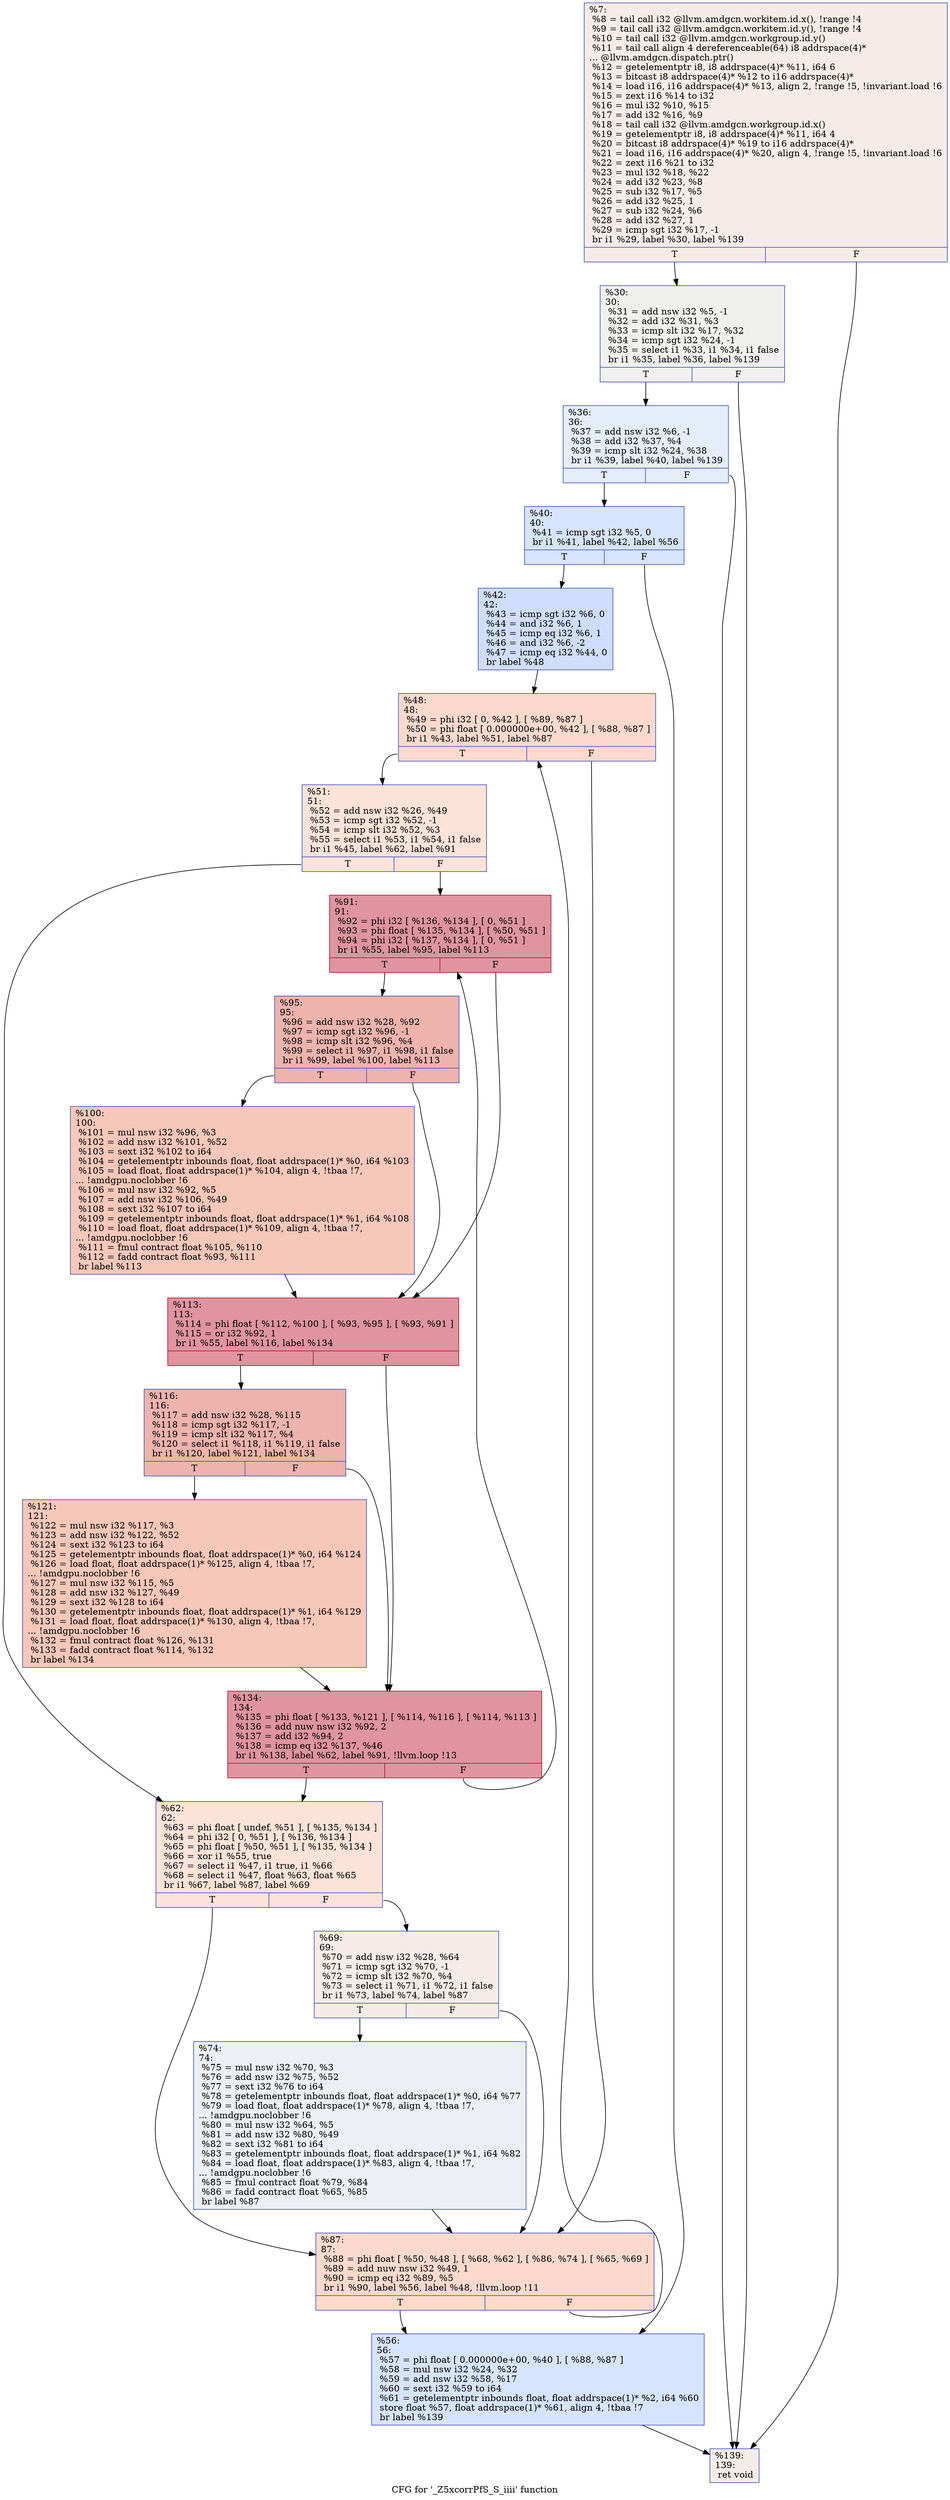 digraph "CFG for '_Z5xcorrPfS_S_iiii' function" {
	label="CFG for '_Z5xcorrPfS_S_iiii' function";

	Node0x5382800 [shape=record,color="#3d50c3ff", style=filled, fillcolor="#ead5c970",label="{%7:\l  %8 = tail call i32 @llvm.amdgcn.workitem.id.x(), !range !4\l  %9 = tail call i32 @llvm.amdgcn.workitem.id.y(), !range !4\l  %10 = tail call i32 @llvm.amdgcn.workgroup.id.y()\l  %11 = tail call align 4 dereferenceable(64) i8 addrspace(4)*\l... @llvm.amdgcn.dispatch.ptr()\l  %12 = getelementptr i8, i8 addrspace(4)* %11, i64 6\l  %13 = bitcast i8 addrspace(4)* %12 to i16 addrspace(4)*\l  %14 = load i16, i16 addrspace(4)* %13, align 2, !range !5, !invariant.load !6\l  %15 = zext i16 %14 to i32\l  %16 = mul i32 %10, %15\l  %17 = add i32 %16, %9\l  %18 = tail call i32 @llvm.amdgcn.workgroup.id.x()\l  %19 = getelementptr i8, i8 addrspace(4)* %11, i64 4\l  %20 = bitcast i8 addrspace(4)* %19 to i16 addrspace(4)*\l  %21 = load i16, i16 addrspace(4)* %20, align 4, !range !5, !invariant.load !6\l  %22 = zext i16 %21 to i32\l  %23 = mul i32 %18, %22\l  %24 = add i32 %23, %8\l  %25 = sub i32 %17, %5\l  %26 = add i32 %25, 1\l  %27 = sub i32 %24, %6\l  %28 = add i32 %27, 1\l  %29 = icmp sgt i32 %17, -1\l  br i1 %29, label %30, label %139\l|{<s0>T|<s1>F}}"];
	Node0x5382800:s0 -> Node0x5386370;
	Node0x5382800:s1 -> Node0x5386400;
	Node0x5386370 [shape=record,color="#3d50c3ff", style=filled, fillcolor="#dedcdb70",label="{%30:\l30:                                               \l  %31 = add nsw i32 %5, -1\l  %32 = add i32 %31, %3\l  %33 = icmp slt i32 %17, %32\l  %34 = icmp sgt i32 %24, -1\l  %35 = select i1 %33, i1 %34, i1 false\l  br i1 %35, label %36, label %139\l|{<s0>T|<s1>F}}"];
	Node0x5386370:s0 -> Node0x5384e70;
	Node0x5386370:s1 -> Node0x5386400;
	Node0x5384e70 [shape=record,color="#3d50c3ff", style=filled, fillcolor="#c5d6f270",label="{%36:\l36:                                               \l  %37 = add nsw i32 %6, -1\l  %38 = add i32 %37, %4\l  %39 = icmp slt i32 %24, %38\l  br i1 %39, label %40, label %139\l|{<s0>T|<s1>F}}"];
	Node0x5384e70:s0 -> Node0x5386c10;
	Node0x5384e70:s1 -> Node0x5386400;
	Node0x5386c10 [shape=record,color="#3d50c3ff", style=filled, fillcolor="#a5c3fe70",label="{%40:\l40:                                               \l  %41 = icmp sgt i32 %5, 0\l  br i1 %41, label %42, label %56\l|{<s0>T|<s1>F}}"];
	Node0x5386c10:s0 -> Node0x5386dd0;
	Node0x5386c10:s1 -> Node0x5386e20;
	Node0x5386dd0 [shape=record,color="#3d50c3ff", style=filled, fillcolor="#93b5fe70",label="{%42:\l42:                                               \l  %43 = icmp sgt i32 %6, 0\l  %44 = and i32 %6, 1\l  %45 = icmp eq i32 %6, 1\l  %46 = and i32 %6, -2\l  %47 = icmp eq i32 %44, 0\l  br label %48\l}"];
	Node0x5386dd0 -> Node0x5387260;
	Node0x5387260 [shape=record,color="#3d50c3ff", style=filled, fillcolor="#f7ac8e70",label="{%48:\l48:                                               \l  %49 = phi i32 [ 0, %42 ], [ %89, %87 ]\l  %50 = phi float [ 0.000000e+00, %42 ], [ %88, %87 ]\l  br i1 %43, label %51, label %87\l|{<s0>T|<s1>F}}"];
	Node0x5387260:s0 -> Node0x5388000;
	Node0x5387260:s1 -> Node0x5387350;
	Node0x5388000 [shape=record,color="#3d50c3ff", style=filled, fillcolor="#f6bfa670",label="{%51:\l51:                                               \l  %52 = add nsw i32 %26, %49\l  %53 = icmp sgt i32 %52, -1\l  %54 = icmp slt i32 %52, %3\l  %55 = select i1 %53, i1 %54, i1 false\l  br i1 %45, label %62, label %91\l|{<s0>T|<s1>F}}"];
	Node0x5388000:s0 -> Node0x53883a0;
	Node0x5388000:s1 -> Node0x53883f0;
	Node0x5386e20 [shape=record,color="#3d50c3ff", style=filled, fillcolor="#a5c3fe70",label="{%56:\l56:                                               \l  %57 = phi float [ 0.000000e+00, %40 ], [ %88, %87 ]\l  %58 = mul nsw i32 %24, %32\l  %59 = add nsw i32 %58, %17\l  %60 = sext i32 %59 to i64\l  %61 = getelementptr inbounds float, float addrspace(1)* %2, i64 %60\l  store float %57, float addrspace(1)* %61, align 4, !tbaa !7\l  br label %139\l}"];
	Node0x5386e20 -> Node0x5386400;
	Node0x53883a0 [shape=record,color="#3d50c3ff", style=filled, fillcolor="#f6bfa670",label="{%62:\l62:                                               \l  %63 = phi float [ undef, %51 ], [ %135, %134 ]\l  %64 = phi i32 [ 0, %51 ], [ %136, %134 ]\l  %65 = phi float [ %50, %51 ], [ %135, %134 ]\l  %66 = xor i1 %55, true\l  %67 = select i1 %47, i1 true, i1 %66\l  %68 = select i1 %47, float %63, float %65\l  br i1 %67, label %87, label %69\l|{<s0>T|<s1>F}}"];
	Node0x53883a0:s0 -> Node0x5387350;
	Node0x53883a0:s1 -> Node0x53867d0;
	Node0x53867d0 [shape=record,color="#3d50c3ff", style=filled, fillcolor="#ead5c970",label="{%69:\l69:                                               \l  %70 = add nsw i32 %28, %64\l  %71 = icmp sgt i32 %70, -1\l  %72 = icmp slt i32 %70, %4\l  %73 = select i1 %71, i1 %72, i1 false\l  br i1 %73, label %74, label %87\l|{<s0>T|<s1>F}}"];
	Node0x53867d0:s0 -> Node0x5386820;
	Node0x53867d0:s1 -> Node0x5387350;
	Node0x5386820 [shape=record,color="#3d50c3ff", style=filled, fillcolor="#d4dbe670",label="{%74:\l74:                                               \l  %75 = mul nsw i32 %70, %3\l  %76 = add nsw i32 %75, %52\l  %77 = sext i32 %76 to i64\l  %78 = getelementptr inbounds float, float addrspace(1)* %0, i64 %77\l  %79 = load float, float addrspace(1)* %78, align 4, !tbaa !7,\l... !amdgpu.noclobber !6\l  %80 = mul nsw i32 %64, %5\l  %81 = add nsw i32 %80, %49\l  %82 = sext i32 %81 to i64\l  %83 = getelementptr inbounds float, float addrspace(1)* %1, i64 %82\l  %84 = load float, float addrspace(1)* %83, align 4, !tbaa !7,\l... !amdgpu.noclobber !6\l  %85 = fmul contract float %79, %84\l  %86 = fadd contract float %65, %85\l  br label %87\l}"];
	Node0x5386820 -> Node0x5387350;
	Node0x5387350 [shape=record,color="#3d50c3ff", style=filled, fillcolor="#f7ac8e70",label="{%87:\l87:                                               \l  %88 = phi float [ %50, %48 ], [ %68, %62 ], [ %86, %74 ], [ %65, %69 ]\l  %89 = add nuw nsw i32 %49, 1\l  %90 = icmp eq i32 %89, %5\l  br i1 %90, label %56, label %48, !llvm.loop !11\l|{<s0>T|<s1>F}}"];
	Node0x5387350:s0 -> Node0x5386e20;
	Node0x5387350:s1 -> Node0x5387260;
	Node0x53883f0 [shape=record,color="#b70d28ff", style=filled, fillcolor="#b70d2870",label="{%91:\l91:                                               \l  %92 = phi i32 [ %136, %134 ], [ 0, %51 ]\l  %93 = phi float [ %135, %134 ], [ %50, %51 ]\l  %94 = phi i32 [ %137, %134 ], [ 0, %51 ]\l  br i1 %55, label %95, label %113\l|{<s0>T|<s1>F}}"];
	Node0x53883f0:s0 -> Node0x538ad10;
	Node0x53883f0:s1 -> Node0x538ada0;
	Node0x538ad10 [shape=record,color="#3d50c3ff", style=filled, fillcolor="#d6524470",label="{%95:\l95:                                               \l  %96 = add nsw i32 %28, %92\l  %97 = icmp sgt i32 %96, -1\l  %98 = icmp slt i32 %96, %4\l  %99 = select i1 %97, i1 %98, i1 false\l  br i1 %99, label %100, label %113\l|{<s0>T|<s1>F}}"];
	Node0x538ad10:s0 -> Node0x538b140;
	Node0x538ad10:s1 -> Node0x538ada0;
	Node0x538b140 [shape=record,color="#3d50c3ff", style=filled, fillcolor="#ec7f6370",label="{%100:\l100:                                              \l  %101 = mul nsw i32 %96, %3\l  %102 = add nsw i32 %101, %52\l  %103 = sext i32 %102 to i64\l  %104 = getelementptr inbounds float, float addrspace(1)* %0, i64 %103\l  %105 = load float, float addrspace(1)* %104, align 4, !tbaa !7,\l... !amdgpu.noclobber !6\l  %106 = mul nsw i32 %92, %5\l  %107 = add nsw i32 %106, %49\l  %108 = sext i32 %107 to i64\l  %109 = getelementptr inbounds float, float addrspace(1)* %1, i64 %108\l  %110 = load float, float addrspace(1)* %109, align 4, !tbaa !7,\l... !amdgpu.noclobber !6\l  %111 = fmul contract float %105, %110\l  %112 = fadd contract float %93, %111\l  br label %113\l}"];
	Node0x538b140 -> Node0x538ada0;
	Node0x538ada0 [shape=record,color="#b70d28ff", style=filled, fillcolor="#b70d2870",label="{%113:\l113:                                              \l  %114 = phi float [ %112, %100 ], [ %93, %95 ], [ %93, %91 ]\l  %115 = or i32 %92, 1\l  br i1 %55, label %116, label %134\l|{<s0>T|<s1>F}}"];
	Node0x538ada0:s0 -> Node0x538bab0;
	Node0x538ada0:s1 -> Node0x5388e50;
	Node0x538bab0 [shape=record,color="#3d50c3ff", style=filled, fillcolor="#d6524470",label="{%116:\l116:                                              \l  %117 = add nsw i32 %28, %115\l  %118 = icmp sgt i32 %117, -1\l  %119 = icmp slt i32 %117, %4\l  %120 = select i1 %118, i1 %119, i1 false\l  br i1 %120, label %121, label %134\l|{<s0>T|<s1>F}}"];
	Node0x538bab0:s0 -> Node0x538be10;
	Node0x538bab0:s1 -> Node0x5388e50;
	Node0x538be10 [shape=record,color="#3d50c3ff", style=filled, fillcolor="#ec7f6370",label="{%121:\l121:                                              \l  %122 = mul nsw i32 %117, %3\l  %123 = add nsw i32 %122, %52\l  %124 = sext i32 %123 to i64\l  %125 = getelementptr inbounds float, float addrspace(1)* %0, i64 %124\l  %126 = load float, float addrspace(1)* %125, align 4, !tbaa !7,\l... !amdgpu.noclobber !6\l  %127 = mul nsw i32 %115, %5\l  %128 = add nsw i32 %127, %49\l  %129 = sext i32 %128 to i64\l  %130 = getelementptr inbounds float, float addrspace(1)* %1, i64 %129\l  %131 = load float, float addrspace(1)* %130, align 4, !tbaa !7,\l... !amdgpu.noclobber !6\l  %132 = fmul contract float %126, %131\l  %133 = fadd contract float %114, %132\l  br label %134\l}"];
	Node0x538be10 -> Node0x5388e50;
	Node0x5388e50 [shape=record,color="#b70d28ff", style=filled, fillcolor="#b70d2870",label="{%134:\l134:                                              \l  %135 = phi float [ %133, %121 ], [ %114, %116 ], [ %114, %113 ]\l  %136 = add nuw nsw i32 %92, 2\l  %137 = add i32 %94, 2\l  %138 = icmp eq i32 %137, %46\l  br i1 %138, label %62, label %91, !llvm.loop !13\l|{<s0>T|<s1>F}}"];
	Node0x5388e50:s0 -> Node0x53883a0;
	Node0x5388e50:s1 -> Node0x53883f0;
	Node0x5386400 [shape=record,color="#3d50c3ff", style=filled, fillcolor="#ead5c970",label="{%139:\l139:                                              \l  ret void\l}"];
}
